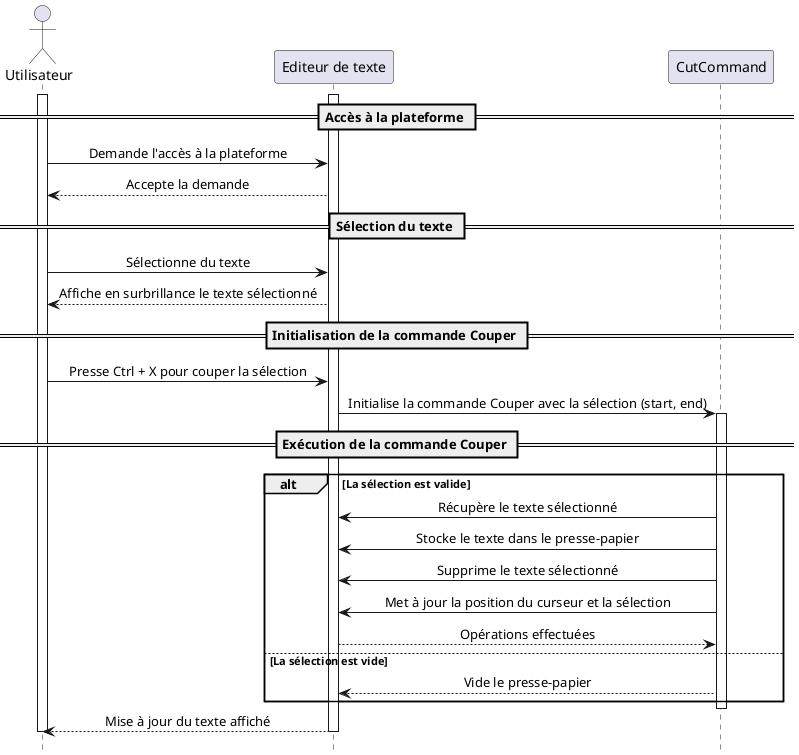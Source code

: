 @startuml
hide footbox
skinparam sequenceMessageAlign center

actor Utilisateur
participant "Editeur de texte"
participant "CutCommand"

activate Utilisateur
activate "Editeur de texte"

== Accès à la plateforme ==

Utilisateur -> "Editeur de texte": Demande l'accès à la plateforme
Utilisateur <-- "Editeur de texte": Accepte la demande

== Sélection du texte ==

Utilisateur -> "Editeur de texte": Sélectionne du texte
Utilisateur <-- "Editeur de texte": Affiche en surbrillance le texte sélectionné

== Initialisation de la commande Couper ==

Utilisateur -> "Editeur de texte": Presse Ctrl + X pour couper la sélection
"Editeur de texte" -> "CutCommand": Initialise la commande Couper avec la sélection (start, end)

== Exécution de la commande Couper ==

activate "CutCommand"
alt La sélection est valide
    "CutCommand" -> "Editeur de texte": Récupère le texte sélectionné
    "CutCommand" -> "Editeur de texte": Stocke le texte dans le presse-papier
    "CutCommand" -> "Editeur de texte": Supprime le texte sélectionné
    "CutCommand" -> "Editeur de texte": Met à jour la position du curseur et la sélection
    "CutCommand" <-- "Editeur de texte": Opérations effectuées
else La sélection est vide
    "Editeur de texte" <-- "CutCommand": Vide le presse-papier
end
deactivate "CutCommand"

Utilisateur <-- "Editeur de texte": Mise à jour du texte affiché

deactivate Utilisateur
deactivate "Editeur de texte"
@enduml